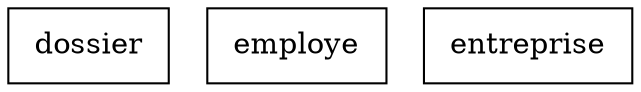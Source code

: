 digraph {
dossier [ label=" dossier " shape= box ]
employe [ label=" employe " shape= box ]
entreprise [ label=" entreprise " shape= box ]

}
